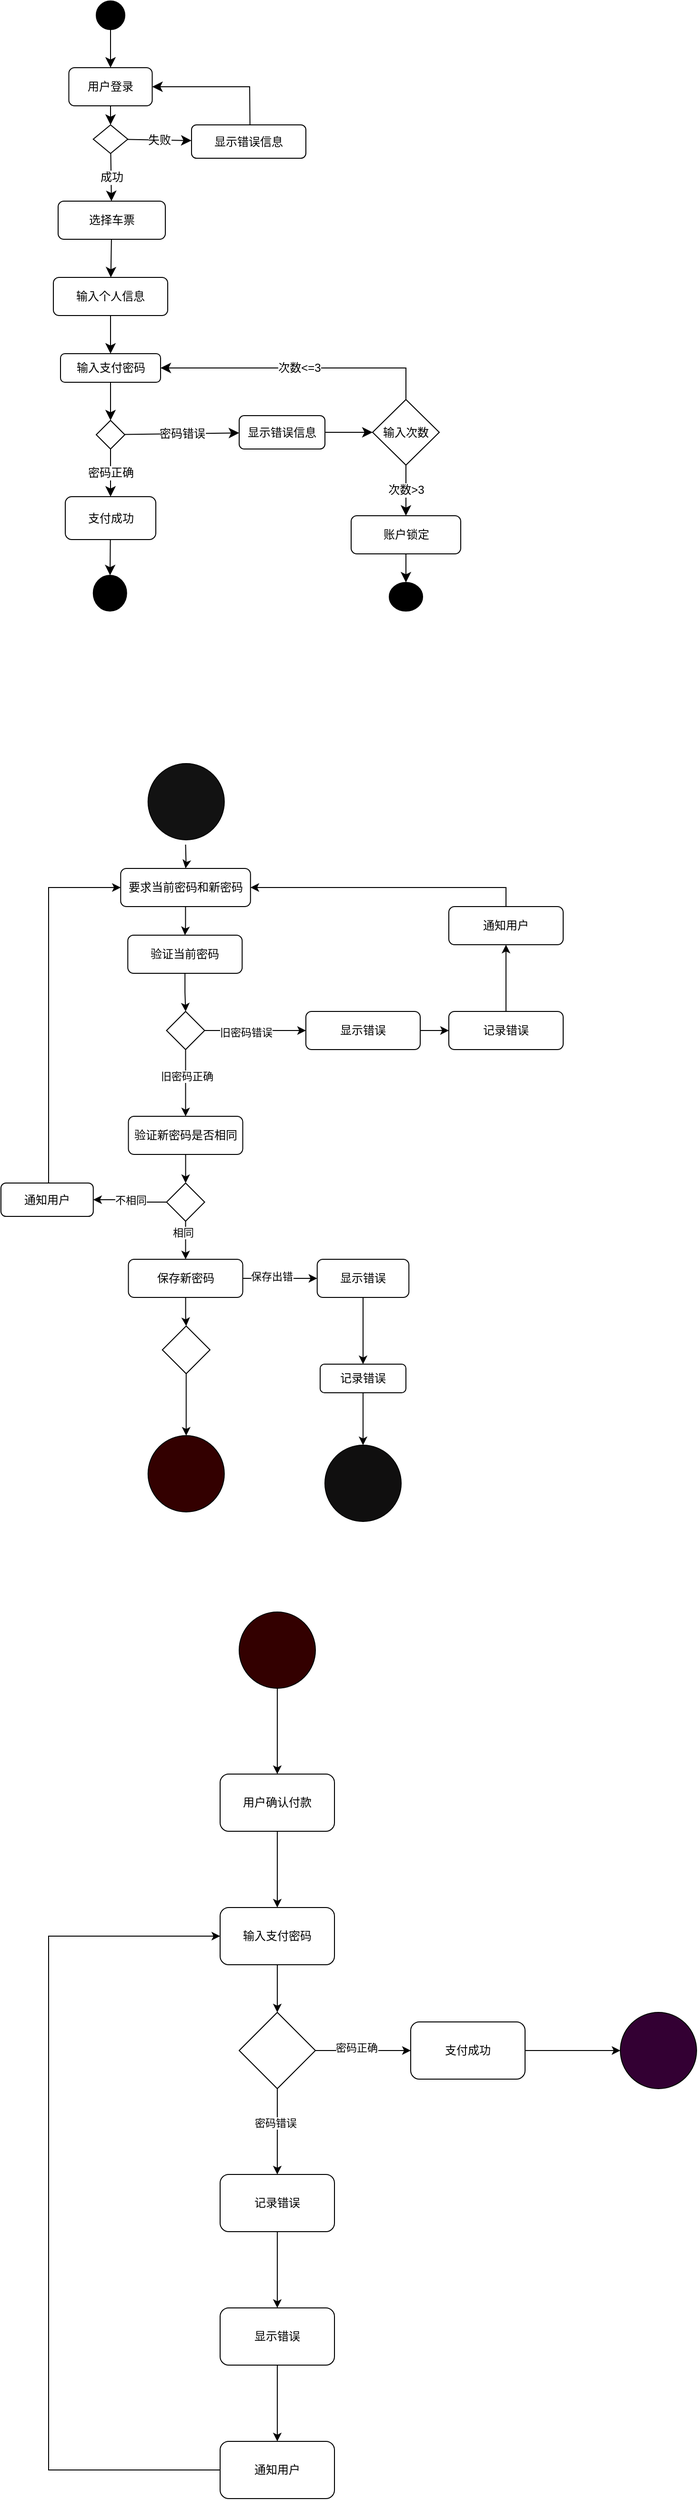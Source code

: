 <mxfile version="24.6.2" type="github">
  <diagram name="Page-1" id="c7488fd3-1785-93aa-aadb-54a6760d102a">
    <mxGraphModel dx="1733" dy="950" grid="1" gridSize="10" guides="1" tooltips="1" connect="1" arrows="1" fold="1" page="1" pageScale="1" pageWidth="1100" pageHeight="850" background="none" math="0" shadow="0">
      <root>
        <mxCell id="0" />
        <mxCell id="1" parent="0" />
        <mxCell id="fc6EvpgwyI7G-k5-crlY-3" value="" style="edgeStyle=none;curved=1;rounded=0;orthogonalLoop=1;jettySize=auto;html=1;fontSize=12;startSize=8;endSize=8;" parent="1" source="fc6EvpgwyI7G-k5-crlY-1" target="fc6EvpgwyI7G-k5-crlY-2" edge="1">
          <mxGeometry relative="1" as="geometry" />
        </mxCell>
        <mxCell id="fc6EvpgwyI7G-k5-crlY-1" value="" style="ellipse;whiteSpace=wrap;html=1;aspect=fixed;strokeColor=#000000;fillStyle=solid;fillColor=#000000;" parent="1" vertex="1">
          <mxGeometry x="310" y="40" width="30" height="30" as="geometry" />
        </mxCell>
        <mxCell id="fc6EvpgwyI7G-k5-crlY-5" value="" style="edgeStyle=none;curved=1;rounded=0;orthogonalLoop=1;jettySize=auto;html=1;fontSize=12;startSize=8;endSize=8;" parent="1" source="fc6EvpgwyI7G-k5-crlY-2" edge="1">
          <mxGeometry relative="1" as="geometry">
            <mxPoint x="325" y="170" as="targetPoint" />
          </mxGeometry>
        </mxCell>
        <mxCell id="fc6EvpgwyI7G-k5-crlY-2" value="用户登录" style="rounded=1;whiteSpace=wrap;html=1;" parent="1" vertex="1">
          <mxGeometry x="281.25" y="110" width="87.5" height="40" as="geometry" />
        </mxCell>
        <mxCell id="fc6EvpgwyI7G-k5-crlY-10" value="失败" style="edgeStyle=none;curved=1;rounded=0;orthogonalLoop=1;jettySize=auto;html=1;fontSize=12;startSize=8;endSize=8;" parent="1" source="fc6EvpgwyI7G-k5-crlY-6" target="fc6EvpgwyI7G-k5-crlY-9" edge="1">
          <mxGeometry relative="1" as="geometry" />
        </mxCell>
        <mxCell id="fc6EvpgwyI7G-k5-crlY-34" value="成功" style="edgeStyle=none;curved=1;rounded=0;orthogonalLoop=1;jettySize=auto;html=1;fontSize=12;startSize=8;endSize=8;" parent="1" source="fc6EvpgwyI7G-k5-crlY-6" target="fc6EvpgwyI7G-k5-crlY-33" edge="1">
          <mxGeometry relative="1" as="geometry" />
        </mxCell>
        <mxCell id="fc6EvpgwyI7G-k5-crlY-6" value="" style="rhombus;whiteSpace=wrap;html=1;" parent="1" vertex="1">
          <mxGeometry x="306.88" y="170" width="36.25" height="30" as="geometry" />
        </mxCell>
        <mxCell id="fc6EvpgwyI7G-k5-crlY-23" style="edgeStyle=none;curved=0;rounded=0;orthogonalLoop=1;jettySize=auto;html=1;fontSize=12;startSize=8;endSize=8;" parent="1" edge="1">
          <mxGeometry relative="1" as="geometry">
            <mxPoint x="368.75" y="130" as="targetPoint" />
            <mxPoint x="471.335" y="170" as="sourcePoint" />
            <Array as="points">
              <mxPoint x="471" y="130" />
              <mxPoint x="430" y="130" />
            </Array>
          </mxGeometry>
        </mxCell>
        <mxCell id="fc6EvpgwyI7G-k5-crlY-9" value="显示错误信息" style="rounded=1;whiteSpace=wrap;html=1;" parent="1" vertex="1">
          <mxGeometry x="409.99" y="170" width="120" height="35" as="geometry" />
        </mxCell>
        <mxCell id="fc6EvpgwyI7G-k5-crlY-25" style="edgeStyle=none;curved=1;rounded=0;orthogonalLoop=1;jettySize=auto;html=1;fontSize=12;startSize=8;endSize=8;entryX=0.5;entryY=0;entryDx=0;entryDy=0;" parent="1" source="fc6EvpgwyI7G-k5-crlY-26" target="fc6EvpgwyI7G-k5-crlY-29" edge="1">
          <mxGeometry relative="1" as="geometry">
            <mxPoint x="582.485" y="680" as="targetPoint" />
          </mxGeometry>
        </mxCell>
        <mxCell id="fc6EvpgwyI7G-k5-crlY-26" value="输入支付密码" style="rounded=1;whiteSpace=wrap;html=1;" parent="1" vertex="1">
          <mxGeometry x="272.5" y="410" width="105.01" height="30" as="geometry" />
        </mxCell>
        <mxCell id="fc6EvpgwyI7G-k5-crlY-27" value="密码正确" style="edgeStyle=none;curved=1;rounded=0;orthogonalLoop=1;jettySize=auto;html=1;fontSize=12;startSize=8;endSize=8;" parent="1" source="fc6EvpgwyI7G-k5-crlY-29" target="fc6EvpgwyI7G-k5-crlY-30" edge="1">
          <mxGeometry relative="1" as="geometry" />
        </mxCell>
        <mxCell id="fc6EvpgwyI7G-k5-crlY-28" value="密码错误" style="edgeStyle=none;curved=1;rounded=0;orthogonalLoop=1;jettySize=auto;html=1;fontSize=12;startSize=8;endSize=8;" parent="1" source="fc6EvpgwyI7G-k5-crlY-29" target="fc6EvpgwyI7G-k5-crlY-32" edge="1">
          <mxGeometry relative="1" as="geometry" />
        </mxCell>
        <mxCell id="fc6EvpgwyI7G-k5-crlY-29" value="" style="rhombus;whiteSpace=wrap;html=1;" parent="1" vertex="1">
          <mxGeometry x="310" y="480" width="30" height="30" as="geometry" />
        </mxCell>
        <mxCell id="fc6EvpgwyI7G-k5-crlY-51" value="" style="edgeStyle=none;curved=1;rounded=0;orthogonalLoop=1;jettySize=auto;html=1;fontSize=12;startSize=8;endSize=8;" parent="1" source="fc6EvpgwyI7G-k5-crlY-30" target="fc6EvpgwyI7G-k5-crlY-50" edge="1">
          <mxGeometry relative="1" as="geometry" />
        </mxCell>
        <mxCell id="fc6EvpgwyI7G-k5-crlY-30" value="支付成功" style="rounded=1;whiteSpace=wrap;html=1;" parent="1" vertex="1">
          <mxGeometry x="277.51" y="560" width="95" height="45" as="geometry" />
        </mxCell>
        <mxCell id="fc6EvpgwyI7G-k5-crlY-43" style="edgeStyle=none;curved=1;rounded=0;orthogonalLoop=1;jettySize=auto;html=1;entryX=0;entryY=0.5;entryDx=0;entryDy=0;fontSize=12;startSize=8;endSize=8;" parent="1" source="fc6EvpgwyI7G-k5-crlY-32" target="fc6EvpgwyI7G-k5-crlY-41" edge="1">
          <mxGeometry relative="1" as="geometry" />
        </mxCell>
        <mxCell id="fc6EvpgwyI7G-k5-crlY-32" value="显示错误信息" style="rounded=1;whiteSpace=wrap;html=1;" parent="1" vertex="1">
          <mxGeometry x="460" y="475" width="90" height="35" as="geometry" />
        </mxCell>
        <mxCell id="fc6EvpgwyI7G-k5-crlY-37" value="" style="edgeStyle=none;curved=1;rounded=0;orthogonalLoop=1;jettySize=auto;html=1;fontSize=12;startSize=8;endSize=8;" parent="1" source="fc6EvpgwyI7G-k5-crlY-33" target="fc6EvpgwyI7G-k5-crlY-36" edge="1">
          <mxGeometry relative="1" as="geometry" />
        </mxCell>
        <mxCell id="fc6EvpgwyI7G-k5-crlY-33" value="选择车票" style="rounded=1;whiteSpace=wrap;html=1;" parent="1" vertex="1">
          <mxGeometry x="270" y="250" width="112.5" height="40" as="geometry" />
        </mxCell>
        <mxCell id="fc6EvpgwyI7G-k5-crlY-38" style="edgeStyle=none;curved=1;rounded=0;orthogonalLoop=1;jettySize=auto;html=1;fontSize=12;startSize=8;endSize=8;" parent="1" source="fc6EvpgwyI7G-k5-crlY-36" edge="1">
          <mxGeometry relative="1" as="geometry">
            <mxPoint x="325" y="410" as="targetPoint" />
          </mxGeometry>
        </mxCell>
        <mxCell id="fc6EvpgwyI7G-k5-crlY-36" value="输入个人信息" style="whiteSpace=wrap;html=1;rounded=1;" parent="1" vertex="1">
          <mxGeometry x="265" y="330" width="120" height="40" as="geometry" />
        </mxCell>
        <mxCell id="fc6EvpgwyI7G-k5-crlY-45" value="次数&amp;lt;=3" style="edgeStyle=none;curved=0;rounded=0;orthogonalLoop=1;jettySize=auto;html=1;fontSize=12;startSize=8;endSize=8;entryX=1;entryY=0.5;entryDx=0;entryDy=0;" parent="1" source="fc6EvpgwyI7G-k5-crlY-41" target="fc6EvpgwyI7G-k5-crlY-26" edge="1">
          <mxGeometry relative="1" as="geometry">
            <mxPoint x="635" y="405" as="targetPoint" />
            <Array as="points">
              <mxPoint x="635" y="425" />
            </Array>
          </mxGeometry>
        </mxCell>
        <mxCell id="fc6EvpgwyI7G-k5-crlY-47" value="次数&amp;gt;3" style="edgeStyle=none;curved=1;rounded=0;orthogonalLoop=1;jettySize=auto;html=1;fontSize=12;startSize=8;endSize=8;" parent="1" source="fc6EvpgwyI7G-k5-crlY-41" target="fc6EvpgwyI7G-k5-crlY-46" edge="1">
          <mxGeometry relative="1" as="geometry" />
        </mxCell>
        <mxCell id="fc6EvpgwyI7G-k5-crlY-41" value="输入次数" style="rhombus;whiteSpace=wrap;html=1;" parent="1" vertex="1">
          <mxGeometry x="600" y="458.13" width="70" height="68.75" as="geometry" />
        </mxCell>
        <mxCell id="fc6EvpgwyI7G-k5-crlY-49" value="" style="edgeStyle=none;curved=1;rounded=0;orthogonalLoop=1;jettySize=auto;html=1;fontSize=12;startSize=8;endSize=8;" parent="1" source="fc6EvpgwyI7G-k5-crlY-46" target="fc6EvpgwyI7G-k5-crlY-48" edge="1">
          <mxGeometry relative="1" as="geometry" />
        </mxCell>
        <mxCell id="fc6EvpgwyI7G-k5-crlY-46" value="账户锁定" style="rounded=1;whiteSpace=wrap;html=1;" parent="1" vertex="1">
          <mxGeometry x="577.5" y="580" width="115" height="40" as="geometry" />
        </mxCell>
        <mxCell id="fc6EvpgwyI7G-k5-crlY-48" value="" style="ellipse;whiteSpace=wrap;html=1;rounded=1;fillColor=#000000;" parent="1" vertex="1">
          <mxGeometry x="617.5" y="650" width="35" height="30" as="geometry" />
        </mxCell>
        <mxCell id="fc6EvpgwyI7G-k5-crlY-50" value="" style="ellipse;whiteSpace=wrap;html=1;rounded=1;fillColor=#000000;" parent="1" vertex="1">
          <mxGeometry x="306.88" y="642.5" width="35.01" height="37.5" as="geometry" />
        </mxCell>
        <mxCell id="XthNpfWbNkeUq9UWGZhn-3" value="" style="edgeStyle=orthogonalEdgeStyle;rounded=0;orthogonalLoop=1;jettySize=auto;html=1;" parent="1" target="XthNpfWbNkeUq9UWGZhn-2" edge="1">
          <mxGeometry relative="1" as="geometry">
            <mxPoint x="403.755" y="925" as="sourcePoint" />
          </mxGeometry>
        </mxCell>
        <mxCell id="XthNpfWbNkeUq9UWGZhn-5" value="" style="edgeStyle=orthogonalEdgeStyle;rounded=0;orthogonalLoop=1;jettySize=auto;html=1;" parent="1" source="XthNpfWbNkeUq9UWGZhn-2" target="XthNpfWbNkeUq9UWGZhn-4" edge="1">
          <mxGeometry relative="1" as="geometry" />
        </mxCell>
        <mxCell id="XthNpfWbNkeUq9UWGZhn-2" value="要求当前密码和新密码" style="rounded=1;whiteSpace=wrap;html=1;" parent="1" vertex="1">
          <mxGeometry x="335.64" y="950" width="136.24" height="40" as="geometry" />
        </mxCell>
        <mxCell id="XthNpfWbNkeUq9UWGZhn-7" value="" style="edgeStyle=orthogonalEdgeStyle;rounded=0;orthogonalLoop=1;jettySize=auto;html=1;" parent="1" source="XthNpfWbNkeUq9UWGZhn-4" target="XthNpfWbNkeUq9UWGZhn-6" edge="1">
          <mxGeometry relative="1" as="geometry" />
        </mxCell>
        <mxCell id="XthNpfWbNkeUq9UWGZhn-4" value="验证当前密码" style="rounded=1;whiteSpace=wrap;html=1;" parent="1" vertex="1">
          <mxGeometry x="343.13" y="1020" width="120" height="40" as="geometry" />
        </mxCell>
        <mxCell id="XthNpfWbNkeUq9UWGZhn-9" value="" style="edgeStyle=orthogonalEdgeStyle;rounded=0;orthogonalLoop=1;jettySize=auto;html=1;" parent="1" source="XthNpfWbNkeUq9UWGZhn-6" target="XthNpfWbNkeUq9UWGZhn-8" edge="1">
          <mxGeometry relative="1" as="geometry" />
        </mxCell>
        <mxCell id="XthNpfWbNkeUq9UWGZhn-10" value="旧密码错误" style="edgeLabel;html=1;align=center;verticalAlign=middle;resizable=0;points=[];" parent="XthNpfWbNkeUq9UWGZhn-9" vertex="1" connectable="0">
          <mxGeometry x="-0.192" y="-2" relative="1" as="geometry">
            <mxPoint as="offset" />
          </mxGeometry>
        </mxCell>
        <mxCell id="XthNpfWbNkeUq9UWGZhn-17" value="" style="edgeStyle=orthogonalEdgeStyle;rounded=0;orthogonalLoop=1;jettySize=auto;html=1;" parent="1" source="XthNpfWbNkeUq9UWGZhn-6" target="XthNpfWbNkeUq9UWGZhn-16" edge="1">
          <mxGeometry relative="1" as="geometry" />
        </mxCell>
        <mxCell id="XthNpfWbNkeUq9UWGZhn-18" value="旧密码正确" style="edgeLabel;html=1;align=center;verticalAlign=middle;resizable=0;points=[];" parent="XthNpfWbNkeUq9UWGZhn-17" vertex="1" connectable="0">
          <mxGeometry x="-0.2" y="1" relative="1" as="geometry">
            <mxPoint as="offset" />
          </mxGeometry>
        </mxCell>
        <mxCell id="XthNpfWbNkeUq9UWGZhn-6" value="" style="rhombus;whiteSpace=wrap;html=1;" parent="1" vertex="1">
          <mxGeometry x="383.76" y="1100" width="40" height="40" as="geometry" />
        </mxCell>
        <mxCell id="XthNpfWbNkeUq9UWGZhn-12" value="" style="edgeStyle=orthogonalEdgeStyle;rounded=0;orthogonalLoop=1;jettySize=auto;html=1;" parent="1" source="XthNpfWbNkeUq9UWGZhn-8" target="XthNpfWbNkeUq9UWGZhn-11" edge="1">
          <mxGeometry relative="1" as="geometry" />
        </mxCell>
        <mxCell id="XthNpfWbNkeUq9UWGZhn-8" value="显示错误" style="rounded=1;whiteSpace=wrap;html=1;" parent="1" vertex="1">
          <mxGeometry x="529.99" y="1100" width="120" height="40" as="geometry" />
        </mxCell>
        <mxCell id="XthNpfWbNkeUq9UWGZhn-14" value="" style="edgeStyle=orthogonalEdgeStyle;rounded=0;orthogonalLoop=1;jettySize=auto;html=1;" parent="1" source="XthNpfWbNkeUq9UWGZhn-11" target="XthNpfWbNkeUq9UWGZhn-13" edge="1">
          <mxGeometry relative="1" as="geometry" />
        </mxCell>
        <mxCell id="XthNpfWbNkeUq9UWGZhn-11" value="记录错误" style="whiteSpace=wrap;html=1;rounded=1;" parent="1" vertex="1">
          <mxGeometry x="680" y="1100" width="120" height="40" as="geometry" />
        </mxCell>
        <mxCell id="XthNpfWbNkeUq9UWGZhn-15" style="edgeStyle=orthogonalEdgeStyle;rounded=0;orthogonalLoop=1;jettySize=auto;html=1;entryX=1;entryY=0.5;entryDx=0;entryDy=0;" parent="1" source="XthNpfWbNkeUq9UWGZhn-13" target="XthNpfWbNkeUq9UWGZhn-2" edge="1">
          <mxGeometry relative="1" as="geometry">
            <Array as="points">
              <mxPoint x="740" y="970" />
            </Array>
          </mxGeometry>
        </mxCell>
        <mxCell id="XthNpfWbNkeUq9UWGZhn-13" value="通知用户" style="whiteSpace=wrap;html=1;rounded=1;" parent="1" vertex="1">
          <mxGeometry x="680" y="990" width="120" height="40" as="geometry" />
        </mxCell>
        <mxCell id="XthNpfWbNkeUq9UWGZhn-20" value="" style="edgeStyle=orthogonalEdgeStyle;rounded=0;orthogonalLoop=1;jettySize=auto;html=1;" parent="1" source="XthNpfWbNkeUq9UWGZhn-16" target="XthNpfWbNkeUq9UWGZhn-19" edge="1">
          <mxGeometry relative="1" as="geometry" />
        </mxCell>
        <mxCell id="XthNpfWbNkeUq9UWGZhn-16" value="验证新密码是否相同" style="rounded=1;whiteSpace=wrap;html=1;" parent="1" vertex="1">
          <mxGeometry x="343.76" y="1210" width="120" height="40" as="geometry" />
        </mxCell>
        <mxCell id="XthNpfWbNkeUq9UWGZhn-22" value="" style="edgeStyle=orthogonalEdgeStyle;rounded=0;orthogonalLoop=1;jettySize=auto;html=1;" parent="1" source="XthNpfWbNkeUq9UWGZhn-19" target="XthNpfWbNkeUq9UWGZhn-21" edge="1">
          <mxGeometry relative="1" as="geometry" />
        </mxCell>
        <mxCell id="XthNpfWbNkeUq9UWGZhn-23" value="相同" style="edgeLabel;html=1;align=center;verticalAlign=middle;resizable=0;points=[];" parent="XthNpfWbNkeUq9UWGZhn-22" vertex="1" connectable="0">
          <mxGeometry x="-0.4" y="-3" relative="1" as="geometry">
            <mxPoint as="offset" />
          </mxGeometry>
        </mxCell>
        <mxCell id="XthNpfWbNkeUq9UWGZhn-25" value="" style="edgeStyle=orthogonalEdgeStyle;rounded=0;orthogonalLoop=1;jettySize=auto;html=1;" parent="1" source="XthNpfWbNkeUq9UWGZhn-19" target="XthNpfWbNkeUq9UWGZhn-24" edge="1">
          <mxGeometry relative="1" as="geometry" />
        </mxCell>
        <mxCell id="XthNpfWbNkeUq9UWGZhn-26" value="不相同" style="edgeLabel;html=1;align=center;verticalAlign=middle;resizable=0;points=[];" parent="XthNpfWbNkeUq9UWGZhn-25" vertex="1" connectable="0">
          <mxGeometry x="-0.045" y="-2" relative="1" as="geometry">
            <mxPoint as="offset" />
          </mxGeometry>
        </mxCell>
        <mxCell id="XthNpfWbNkeUq9UWGZhn-19" value="" style="rhombus;whiteSpace=wrap;html=1;" parent="1" vertex="1">
          <mxGeometry x="383.76" y="1280" width="40" height="40" as="geometry" />
        </mxCell>
        <mxCell id="XthNpfWbNkeUq9UWGZhn-29" value="" style="edgeStyle=orthogonalEdgeStyle;rounded=0;orthogonalLoop=1;jettySize=auto;html=1;" parent="1" source="XthNpfWbNkeUq9UWGZhn-21" target="XthNpfWbNkeUq9UWGZhn-28" edge="1">
          <mxGeometry relative="1" as="geometry" />
        </mxCell>
        <mxCell id="XthNpfWbNkeUq9UWGZhn-33" value="" style="edgeStyle=orthogonalEdgeStyle;rounded=0;orthogonalLoop=1;jettySize=auto;html=1;" parent="1" source="XthNpfWbNkeUq9UWGZhn-21" target="XthNpfWbNkeUq9UWGZhn-32" edge="1">
          <mxGeometry relative="1" as="geometry" />
        </mxCell>
        <mxCell id="XthNpfWbNkeUq9UWGZhn-34" value="保存出错" style="edgeLabel;html=1;align=center;verticalAlign=middle;resizable=0;points=[];" parent="XthNpfWbNkeUq9UWGZhn-33" vertex="1" connectable="0">
          <mxGeometry x="-0.227" y="2" relative="1" as="geometry">
            <mxPoint as="offset" />
          </mxGeometry>
        </mxCell>
        <mxCell id="XthNpfWbNkeUq9UWGZhn-21" value="保存新密码" style="rounded=1;whiteSpace=wrap;html=1;" parent="1" vertex="1">
          <mxGeometry x="343.76" y="1360" width="120" height="40" as="geometry" />
        </mxCell>
        <mxCell id="XthNpfWbNkeUq9UWGZhn-27" style="edgeStyle=orthogonalEdgeStyle;rounded=0;orthogonalLoop=1;jettySize=auto;html=1;entryX=0;entryY=0.5;entryDx=0;entryDy=0;" parent="1" target="XthNpfWbNkeUq9UWGZhn-2" edge="1">
          <mxGeometry relative="1" as="geometry">
            <mxPoint x="300.0" y="1297.5" as="sourcePoint" />
            <mxPoint x="330" y="970" as="targetPoint" />
            <Array as="points">
              <mxPoint x="260" y="1298" />
              <mxPoint x="260" y="970" />
            </Array>
          </mxGeometry>
        </mxCell>
        <mxCell id="XthNpfWbNkeUq9UWGZhn-24" value="通知用户" style="rounded=1;whiteSpace=wrap;html=1;" parent="1" vertex="1">
          <mxGeometry x="210" y="1280" width="96.88" height="35" as="geometry" />
        </mxCell>
        <mxCell id="XthNpfWbNkeUq9UWGZhn-44" value="" style="edgeStyle=orthogonalEdgeStyle;rounded=0;orthogonalLoop=1;jettySize=auto;html=1;" parent="1" source="XthNpfWbNkeUq9UWGZhn-28" target="XthNpfWbNkeUq9UWGZhn-43" edge="1">
          <mxGeometry relative="1" as="geometry" />
        </mxCell>
        <mxCell id="XthNpfWbNkeUq9UWGZhn-28" value="" style="rhombus;whiteSpace=wrap;html=1;" parent="1" vertex="1">
          <mxGeometry x="379.38" y="1430" width="50" height="50" as="geometry" />
        </mxCell>
        <mxCell id="XthNpfWbNkeUq9UWGZhn-36" value="" style="edgeStyle=orthogonalEdgeStyle;rounded=0;orthogonalLoop=1;jettySize=auto;html=1;" parent="1" source="XthNpfWbNkeUq9UWGZhn-32" target="XthNpfWbNkeUq9UWGZhn-35" edge="1">
          <mxGeometry relative="1" as="geometry" />
        </mxCell>
        <mxCell id="XthNpfWbNkeUq9UWGZhn-32" value="显示错误" style="whiteSpace=wrap;html=1;rounded=1;" parent="1" vertex="1">
          <mxGeometry x="541.87" y="1360" width="96.24" height="40" as="geometry" />
        </mxCell>
        <mxCell id="XthNpfWbNkeUq9UWGZhn-42" value="" style="edgeStyle=orthogonalEdgeStyle;rounded=0;orthogonalLoop=1;jettySize=auto;html=1;" parent="1" source="XthNpfWbNkeUq9UWGZhn-35" target="XthNpfWbNkeUq9UWGZhn-41" edge="1">
          <mxGeometry relative="1" as="geometry" />
        </mxCell>
        <mxCell id="XthNpfWbNkeUq9UWGZhn-35" value="记录错误" style="whiteSpace=wrap;html=1;rounded=1;" parent="1" vertex="1">
          <mxGeometry x="544.99" y="1470" width="89.99" height="30" as="geometry" />
        </mxCell>
        <mxCell id="XthNpfWbNkeUq9UWGZhn-41" value="" style="ellipse;whiteSpace=wrap;html=1;rounded=1;fillColor=#100f0f;" parent="1" vertex="1">
          <mxGeometry x="549.985" y="1555" width="80" height="80" as="geometry" />
        </mxCell>
        <mxCell id="XthNpfWbNkeUq9UWGZhn-43" value="" style="ellipse;whiteSpace=wrap;html=1;strokeColor=default;fillColor=#330000;" parent="1" vertex="1">
          <mxGeometry x="364.38" y="1545" width="80" height="80" as="geometry" />
        </mxCell>
        <mxCell id="XthNpfWbNkeUq9UWGZhn-47" value="" style="ellipse;whiteSpace=wrap;html=1;aspect=fixed;fillColor=#121212;" parent="1" vertex="1">
          <mxGeometry x="364.38" y="840" width="80" height="80" as="geometry" />
        </mxCell>
        <mxCell id="TcuYx3OUdT5rUS2UWdgJ-3" value="" style="edgeStyle=orthogonalEdgeStyle;rounded=0;orthogonalLoop=1;jettySize=auto;html=1;" edge="1" parent="1" source="TcuYx3OUdT5rUS2UWdgJ-1" target="TcuYx3OUdT5rUS2UWdgJ-2">
          <mxGeometry relative="1" as="geometry" />
        </mxCell>
        <mxCell id="TcuYx3OUdT5rUS2UWdgJ-1" value="" style="ellipse;whiteSpace=wrap;html=1;aspect=fixed;fillColor=#330000;" vertex="1" parent="1">
          <mxGeometry x="460" y="1730" width="80" height="80" as="geometry" />
        </mxCell>
        <mxCell id="TcuYx3OUdT5rUS2UWdgJ-5" value="" style="edgeStyle=orthogonalEdgeStyle;rounded=0;orthogonalLoop=1;jettySize=auto;html=1;" edge="1" parent="1" source="TcuYx3OUdT5rUS2UWdgJ-2" target="TcuYx3OUdT5rUS2UWdgJ-4">
          <mxGeometry relative="1" as="geometry" />
        </mxCell>
        <mxCell id="TcuYx3OUdT5rUS2UWdgJ-2" value="用户确认付款" style="rounded=1;whiteSpace=wrap;html=1;" vertex="1" parent="1">
          <mxGeometry x="440" y="1900" width="120" height="60" as="geometry" />
        </mxCell>
        <mxCell id="TcuYx3OUdT5rUS2UWdgJ-9" value="" style="edgeStyle=orthogonalEdgeStyle;rounded=0;orthogonalLoop=1;jettySize=auto;html=1;" edge="1" parent="1" source="TcuYx3OUdT5rUS2UWdgJ-4" target="TcuYx3OUdT5rUS2UWdgJ-8">
          <mxGeometry relative="1" as="geometry" />
        </mxCell>
        <mxCell id="TcuYx3OUdT5rUS2UWdgJ-4" value="输入支付密码" style="rounded=1;whiteSpace=wrap;html=1;" vertex="1" parent="1">
          <mxGeometry x="440" y="2040" width="120" height="60" as="geometry" />
        </mxCell>
        <mxCell id="TcuYx3OUdT5rUS2UWdgJ-11" value="" style="edgeStyle=orthogonalEdgeStyle;rounded=0;orthogonalLoop=1;jettySize=auto;html=1;" edge="1" parent="1" source="TcuYx3OUdT5rUS2UWdgJ-8" target="TcuYx3OUdT5rUS2UWdgJ-10">
          <mxGeometry relative="1" as="geometry" />
        </mxCell>
        <mxCell id="TcuYx3OUdT5rUS2UWdgJ-14" value="密码正确" style="edgeLabel;html=1;align=center;verticalAlign=middle;resizable=0;points=[];" vertex="1" connectable="0" parent="TcuYx3OUdT5rUS2UWdgJ-11">
          <mxGeometry x="-0.144" y="3" relative="1" as="geometry">
            <mxPoint as="offset" />
          </mxGeometry>
        </mxCell>
        <mxCell id="TcuYx3OUdT5rUS2UWdgJ-13" value="" style="edgeStyle=orthogonalEdgeStyle;rounded=0;orthogonalLoop=1;jettySize=auto;html=1;" edge="1" parent="1" source="TcuYx3OUdT5rUS2UWdgJ-8" target="TcuYx3OUdT5rUS2UWdgJ-12">
          <mxGeometry relative="1" as="geometry" />
        </mxCell>
        <mxCell id="TcuYx3OUdT5rUS2UWdgJ-15" value="密码错误" style="edgeLabel;html=1;align=center;verticalAlign=middle;resizable=0;points=[];" vertex="1" connectable="0" parent="TcuYx3OUdT5rUS2UWdgJ-13">
          <mxGeometry x="-0.215" y="-4" relative="1" as="geometry">
            <mxPoint x="2" as="offset" />
          </mxGeometry>
        </mxCell>
        <mxCell id="TcuYx3OUdT5rUS2UWdgJ-8" value="" style="rhombus;whiteSpace=wrap;html=1;" vertex="1" parent="1">
          <mxGeometry x="460" y="2150" width="80" height="80" as="geometry" />
        </mxCell>
        <mxCell id="TcuYx3OUdT5rUS2UWdgJ-24" value="" style="edgeStyle=orthogonalEdgeStyle;rounded=0;orthogonalLoop=1;jettySize=auto;html=1;" edge="1" parent="1" source="TcuYx3OUdT5rUS2UWdgJ-10" target="TcuYx3OUdT5rUS2UWdgJ-23">
          <mxGeometry relative="1" as="geometry" />
        </mxCell>
        <mxCell id="TcuYx3OUdT5rUS2UWdgJ-10" value="支付成功" style="rounded=1;whiteSpace=wrap;html=1;" vertex="1" parent="1">
          <mxGeometry x="640" y="2160" width="120" height="60" as="geometry" />
        </mxCell>
        <mxCell id="TcuYx3OUdT5rUS2UWdgJ-19" value="" style="edgeStyle=orthogonalEdgeStyle;rounded=0;orthogonalLoop=1;jettySize=auto;html=1;" edge="1" parent="1" source="TcuYx3OUdT5rUS2UWdgJ-12" target="TcuYx3OUdT5rUS2UWdgJ-18">
          <mxGeometry relative="1" as="geometry" />
        </mxCell>
        <mxCell id="TcuYx3OUdT5rUS2UWdgJ-12" value="记录错误" style="rounded=1;whiteSpace=wrap;html=1;" vertex="1" parent="1">
          <mxGeometry x="440" y="2320" width="120" height="60" as="geometry" />
        </mxCell>
        <mxCell id="TcuYx3OUdT5rUS2UWdgJ-21" value="" style="edgeStyle=orthogonalEdgeStyle;rounded=0;orthogonalLoop=1;jettySize=auto;html=1;" edge="1" parent="1" source="TcuYx3OUdT5rUS2UWdgJ-18" target="TcuYx3OUdT5rUS2UWdgJ-20">
          <mxGeometry relative="1" as="geometry" />
        </mxCell>
        <mxCell id="TcuYx3OUdT5rUS2UWdgJ-18" value="显示错误" style="rounded=1;whiteSpace=wrap;html=1;" vertex="1" parent="1">
          <mxGeometry x="440" y="2460" width="120" height="60" as="geometry" />
        </mxCell>
        <mxCell id="TcuYx3OUdT5rUS2UWdgJ-22" style="edgeStyle=orthogonalEdgeStyle;rounded=0;orthogonalLoop=1;jettySize=auto;html=1;entryX=0;entryY=0.5;entryDx=0;entryDy=0;" edge="1" parent="1" source="TcuYx3OUdT5rUS2UWdgJ-20" target="TcuYx3OUdT5rUS2UWdgJ-4">
          <mxGeometry relative="1" as="geometry">
            <Array as="points">
              <mxPoint x="260" y="2630" />
              <mxPoint x="260" y="2070" />
            </Array>
          </mxGeometry>
        </mxCell>
        <mxCell id="TcuYx3OUdT5rUS2UWdgJ-20" value="通知用户" style="whiteSpace=wrap;html=1;rounded=1;" vertex="1" parent="1">
          <mxGeometry x="440" y="2600" width="120" height="60" as="geometry" />
        </mxCell>
        <mxCell id="TcuYx3OUdT5rUS2UWdgJ-23" value="" style="ellipse;whiteSpace=wrap;html=1;rounded=1;strokeColor=default;fillColor=#330033;" vertex="1" parent="1">
          <mxGeometry x="860" y="2150" width="80" height="80" as="geometry" />
        </mxCell>
      </root>
    </mxGraphModel>
  </diagram>
</mxfile>
